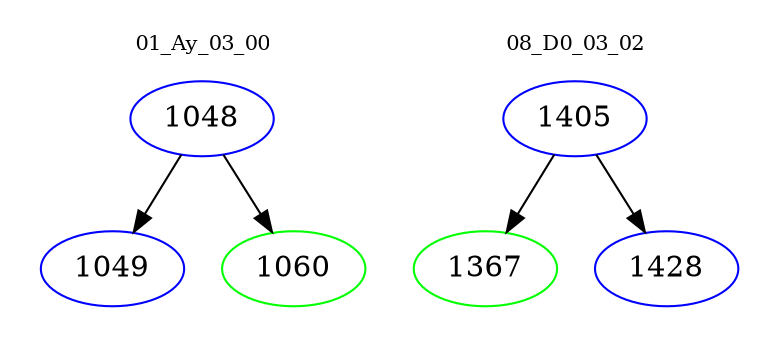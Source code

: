 digraph{
subgraph cluster_0 {
color = white
label = "01_Ay_03_00";
fontsize=10;
T0_1048 [label="1048", color="blue"]
T0_1048 -> T0_1049 [color="black"]
T0_1049 [label="1049", color="blue"]
T0_1048 -> T0_1060 [color="black"]
T0_1060 [label="1060", color="green"]
}
subgraph cluster_1 {
color = white
label = "08_D0_03_02";
fontsize=10;
T1_1405 [label="1405", color="blue"]
T1_1405 -> T1_1367 [color="black"]
T1_1367 [label="1367", color="green"]
T1_1405 -> T1_1428 [color="black"]
T1_1428 [label="1428", color="blue"]
}
}
